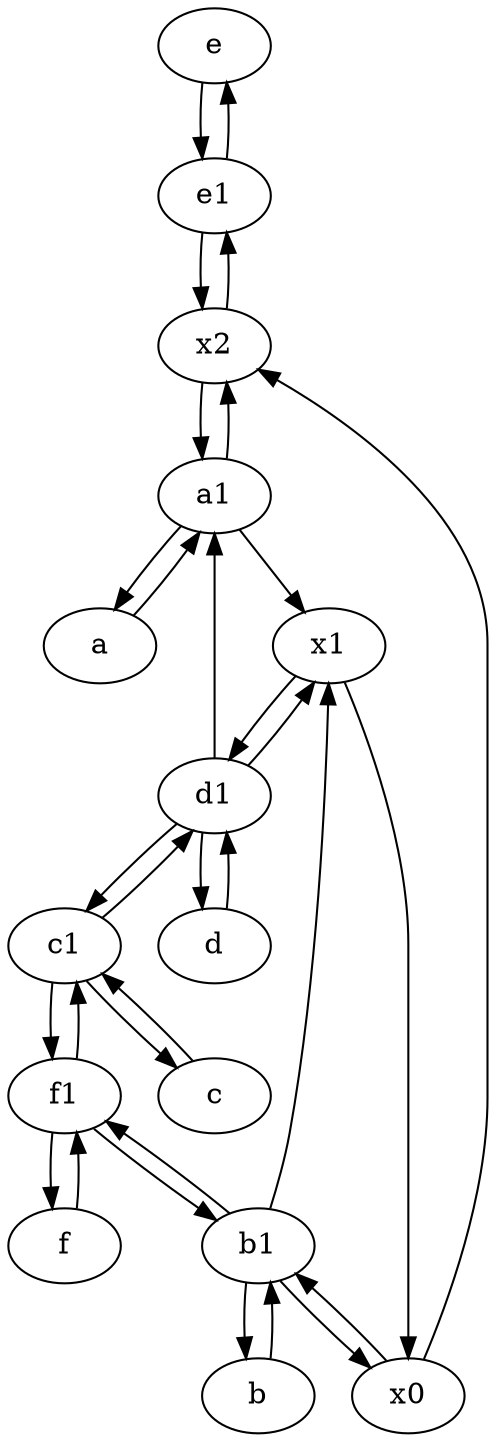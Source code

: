 digraph  {
	e [pos="30,50!"];
	d1 [pos="25,30!"];
	x1;
	x2;
	c [pos="20,10!"];
	b [pos="50,20!"];
	c1 [pos="30,15!"];
	b1 [pos="45,20!"];
	x0;
	a1 [pos="40,15!"];
	e1 [pos="25,45!"];
	f [pos="15,45!"];
	f1;
	a [pos="40,10!"];
	d [pos="20,30!"];
	d1 -> c1;
	e1 -> x2;
	f -> f1;
	f1 -> c1;
	x0 -> b1;
	d1 -> a1;
	x1 -> x0;
	d1 -> d;
	b1 -> b;
	d1 -> x1;
	b1 -> x0;
	b -> b1;
	b1 -> x1;
	f1 -> b1;
	c -> c1;
	x2 -> a1;
	a -> a1;
	x1 -> d1;
	c1 -> f1;
	a1 -> a;
	e -> e1;
	a1 -> x2;
	x0 -> x2;
	e1 -> e;
	f1 -> f;
	c1 -> c;
	x2 -> e1;
	b1 -> f1;
	c1 -> d1;
	a1 -> x1;
	d -> d1;

	}